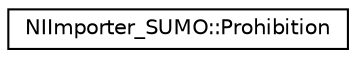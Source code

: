 digraph "Graphical Class Hierarchy"
{
  edge [fontname="Helvetica",fontsize="10",labelfontname="Helvetica",labelfontsize="10"];
  node [fontname="Helvetica",fontsize="10",shape=record];
  rankdir="LR";
  Node0 [label="NIImporter_SUMO::Prohibition",height=0.2,width=0.4,color="black", fillcolor="white", style="filled",URL="$d5/dd1/struct_n_i_importer___s_u_m_o_1_1_prohibition.html",tooltip="Describes the values found in a prohibition. "];
}
